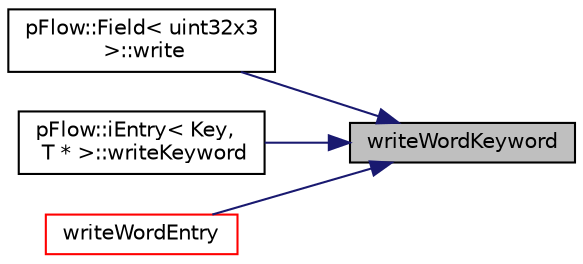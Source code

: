 digraph "writeWordKeyword"
{
 // LATEX_PDF_SIZE
  edge [fontname="Helvetica",fontsize="10",labelfontname="Helvetica",labelfontsize="10"];
  node [fontname="Helvetica",fontsize="10",shape=record];
  rankdir="RL";
  Node1 [label="writeWordKeyword",height=0.2,width=0.4,color="black", fillcolor="grey75", style="filled", fontcolor="black",tooltip="Write the keyword followed by an appropriate indentation."];
  Node1 -> Node2 [dir="back",color="midnightblue",fontsize="10",style="solid",fontname="Helvetica"];
  Node2 [label="pFlow::Field\< uint32x3\l \>::write",height=0.2,width=0.4,color="black", fillcolor="white", style="filled",URL="$classpFlow_1_1Field.html#a6a40de4ceed55b2f78cf3027739dfd91",tooltip=" "];
  Node1 -> Node3 [dir="back",color="midnightblue",fontsize="10",style="solid",fontname="Helvetica"];
  Node3 [label="pFlow::iEntry\< Key,\l T * \>::writeKeyword",height=0.2,width=0.4,color="black", fillcolor="white", style="filled",URL="$classpFlow_1_1iEntry.html#a41b87eb2ffa631b3685fed7694f2c7ed",tooltip=" "];
  Node1 -> Node4 [dir="back",color="midnightblue",fontsize="10",style="solid",fontname="Helvetica"];
  Node4 [label="writeWordEntry",height=0.2,width=0.4,color="red", fillcolor="white", style="filled",URL="$classpFlow_1_1iOstream.html#a21c60a5f3cd7a26eb97fa28923cbaec6",tooltip="Write a keyword/value entry."];
}
